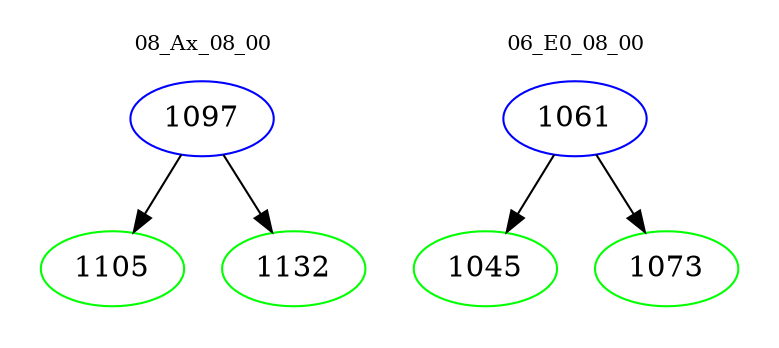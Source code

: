 digraph{
subgraph cluster_0 {
color = white
label = "08_Ax_08_00";
fontsize=10;
T0_1097 [label="1097", color="blue"]
T0_1097 -> T0_1105 [color="black"]
T0_1105 [label="1105", color="green"]
T0_1097 -> T0_1132 [color="black"]
T0_1132 [label="1132", color="green"]
}
subgraph cluster_1 {
color = white
label = "06_E0_08_00";
fontsize=10;
T1_1061 [label="1061", color="blue"]
T1_1061 -> T1_1045 [color="black"]
T1_1045 [label="1045", color="green"]
T1_1061 -> T1_1073 [color="black"]
T1_1073 [label="1073", color="green"]
}
}
